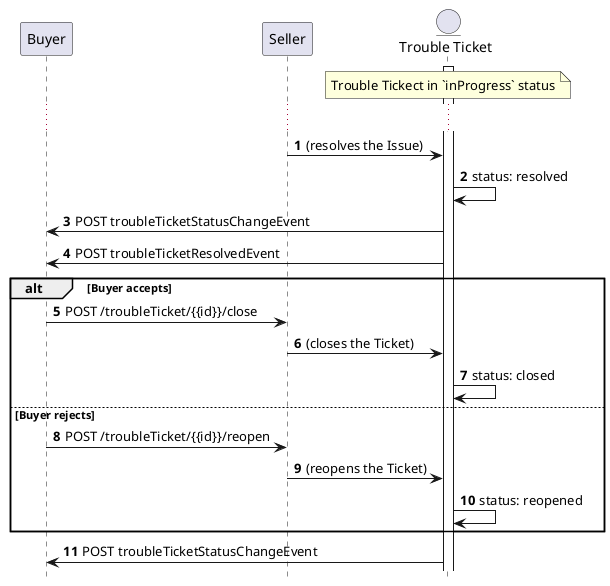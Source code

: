 @startuml

hide footbox

participant Buyer
participant Seller


entity "Trouble Ticket" as TT
activate TT

autonumber

note over TT: Trouble Tickect in `inProgress` status

...

Seller -> TT: (resolves the Issue)
TT -> TT: status: resolved

TT -> Buyer: POST troubleTicketStatusChangeEvent
TT -> Buyer: POST troubleTicketResolvedEvent

alt Buyer accepts
  Buyer -> Seller : POST /troubleTicket/{{id}}/close
  Seller -> TT: (closes the Ticket)
  TT -> TT: status: closed
else Buyer rejects
  Buyer -> Seller : POST /troubleTicket/{{id}}/reopen
  Seller -> TT: (reopens the Ticket)
  TT -> TT: status: reopened
end

TT -> Buyer: POST troubleTicketStatusChangeEvent



@enduml